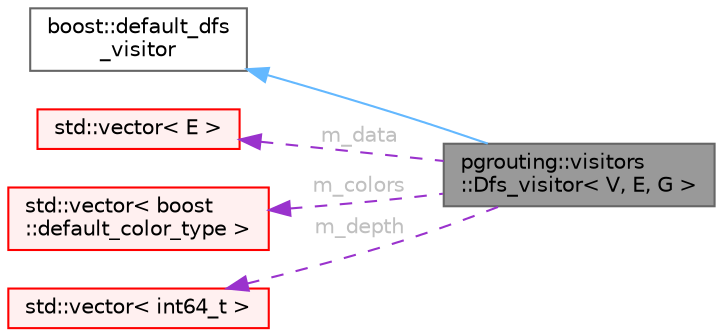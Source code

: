 digraph "pgrouting::visitors::Dfs_visitor&lt; V, E, G &gt;"
{
 // LATEX_PDF_SIZE
  bgcolor="transparent";
  edge [fontname=Helvetica,fontsize=10,labelfontname=Helvetica,labelfontsize=10];
  node [fontname=Helvetica,fontsize=10,shape=box,height=0.2,width=0.4];
  rankdir="LR";
  Node1 [id="Node000001",label="pgrouting::visitors\l::Dfs_visitor\< V, E, G \>",height=0.2,width=0.4,color="gray40", fillcolor="grey60", style="filled", fontcolor="black",tooltip=" "];
  Node2 -> Node1 [id="edge1_Node000001_Node000002",dir="back",color="steelblue1",style="solid",tooltip=" "];
  Node2 [id="Node000002",label="boost::default_dfs\l_visitor",height=0.2,width=0.4,color="gray40", fillcolor="white", style="filled",tooltip=" "];
  Node3 -> Node1 [id="edge2_Node000001_Node000003",dir="back",color="darkorchid3",style="dashed",tooltip=" ",label=" m_data",fontcolor="grey" ];
  Node3 [id="Node000003",label="std::vector\< E \>",height=0.2,width=0.4,color="red", fillcolor="#FFF0F0", style="filled",tooltip=" "];
  Node6 -> Node1 [id="edge3_Node000001_Node000006",dir="back",color="darkorchid3",style="dashed",tooltip=" ",label=" m_colors",fontcolor="grey" ];
  Node6 [id="Node000006",label="std::vector\< boost\l::default_color_type \>",height=0.2,width=0.4,color="red", fillcolor="#FFF0F0", style="filled",tooltip=" "];
  Node7 -> Node1 [id="edge4_Node000001_Node000007",dir="back",color="darkorchid3",style="dashed",tooltip=" ",label=" m_depth",fontcolor="grey" ];
  Node7 [id="Node000007",label="std::vector\< int64_t \>",height=0.2,width=0.4,color="red", fillcolor="#FFF0F0", style="filled",tooltip=" "];
}
